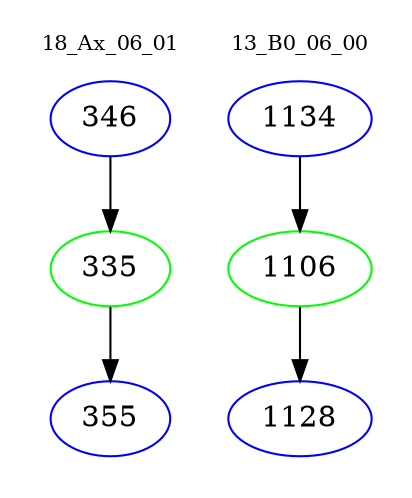 digraph{
subgraph cluster_0 {
color = white
label = "18_Ax_06_01";
fontsize=10;
T0_346 [label="346", color="blue"]
T0_346 -> T0_335 [color="black"]
T0_335 [label="335", color="green"]
T0_335 -> T0_355 [color="black"]
T0_355 [label="355", color="blue"]
}
subgraph cluster_1 {
color = white
label = "13_B0_06_00";
fontsize=10;
T1_1134 [label="1134", color="blue"]
T1_1134 -> T1_1106 [color="black"]
T1_1106 [label="1106", color="green"]
T1_1106 -> T1_1128 [color="black"]
T1_1128 [label="1128", color="blue"]
}
}
